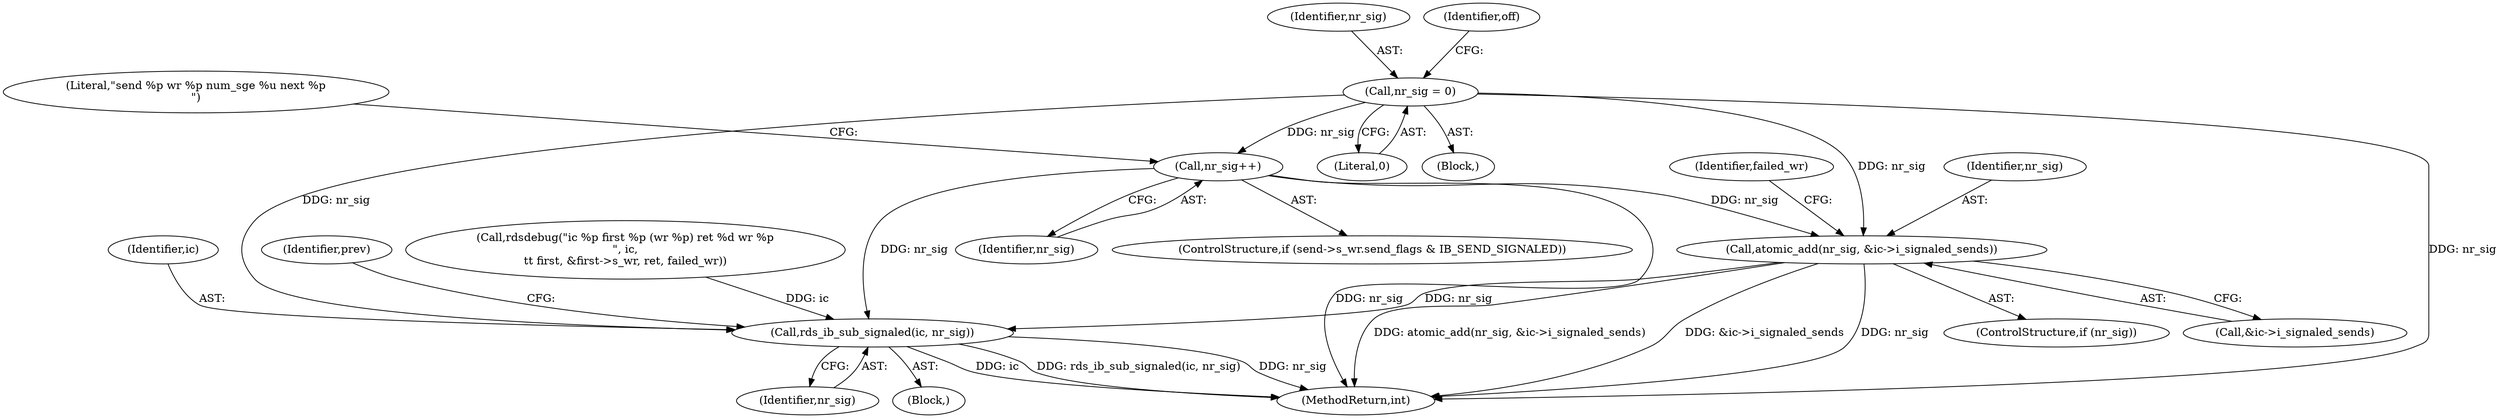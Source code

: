 digraph "0_linux_6094628bfd94323fc1cea05ec2c6affd98c18f7f@pointer" {
"1000940" [label="(Call,atomic_add(nr_sig, &ic->i_signaled_sends))"];
"1000765" [label="(Call,nr_sig++)"];
"1000173" [label="(Call,nr_sig = 0)"];
"1000992" [label="(Call,rds_ib_sub_signaled(ic, nr_sig))"];
"1000994" [label="(Identifier,nr_sig)"];
"1000175" [label="(Literal,0)"];
"1000985" [label="(Block,)"];
"1000768" [label="(Literal,\"send %p wr %p num_sge %u next %p\n\")"];
"1000765" [label="(Call,nr_sig++)"];
"1000947" [label="(Identifier,failed_wr)"];
"1000997" [label="(Identifier,prev)"];
"1000942" [label="(Call,&ic->i_signaled_sends)"];
"1001026" [label="(MethodReturn,int)"];
"1000174" [label="(Identifier,nr_sig)"];
"1000993" [label="(Identifier,ic)"];
"1000938" [label="(ControlStructure,if (nr_sig))"];
"1000940" [label="(Call,atomic_add(nr_sig, &ic->i_signaled_sends))"];
"1000941" [label="(Identifier,nr_sig)"];
"1000173" [label="(Call,nr_sig = 0)"];
"1000766" [label="(Identifier,nr_sig)"];
"1000178" [label="(Identifier,off)"];
"1000124" [label="(Block,)"];
"1000757" [label="(ControlStructure,if (send->s_wr.send_flags & IB_SEND_SIGNALED))"];
"1000966" [label="(Call,rdsdebug(\"ic %p first %p (wr %p) ret %d wr %p\n\", ic,\n\t\t first, &first->s_wr, ret, failed_wr))"];
"1000992" [label="(Call,rds_ib_sub_signaled(ic, nr_sig))"];
"1000940" -> "1000938"  [label="AST: "];
"1000940" -> "1000942"  [label="CFG: "];
"1000941" -> "1000940"  [label="AST: "];
"1000942" -> "1000940"  [label="AST: "];
"1000947" -> "1000940"  [label="CFG: "];
"1000940" -> "1001026"  [label="DDG: &ic->i_signaled_sends"];
"1000940" -> "1001026"  [label="DDG: nr_sig"];
"1000940" -> "1001026"  [label="DDG: atomic_add(nr_sig, &ic->i_signaled_sends)"];
"1000765" -> "1000940"  [label="DDG: nr_sig"];
"1000173" -> "1000940"  [label="DDG: nr_sig"];
"1000940" -> "1000992"  [label="DDG: nr_sig"];
"1000765" -> "1000757"  [label="AST: "];
"1000765" -> "1000766"  [label="CFG: "];
"1000766" -> "1000765"  [label="AST: "];
"1000768" -> "1000765"  [label="CFG: "];
"1000765" -> "1001026"  [label="DDG: nr_sig"];
"1000173" -> "1000765"  [label="DDG: nr_sig"];
"1000765" -> "1000992"  [label="DDG: nr_sig"];
"1000173" -> "1000124"  [label="AST: "];
"1000173" -> "1000175"  [label="CFG: "];
"1000174" -> "1000173"  [label="AST: "];
"1000175" -> "1000173"  [label="AST: "];
"1000178" -> "1000173"  [label="CFG: "];
"1000173" -> "1001026"  [label="DDG: nr_sig"];
"1000173" -> "1000992"  [label="DDG: nr_sig"];
"1000992" -> "1000985"  [label="AST: "];
"1000992" -> "1000994"  [label="CFG: "];
"1000993" -> "1000992"  [label="AST: "];
"1000994" -> "1000992"  [label="AST: "];
"1000997" -> "1000992"  [label="CFG: "];
"1000992" -> "1001026"  [label="DDG: ic"];
"1000992" -> "1001026"  [label="DDG: rds_ib_sub_signaled(ic, nr_sig)"];
"1000992" -> "1001026"  [label="DDG: nr_sig"];
"1000966" -> "1000992"  [label="DDG: ic"];
}
